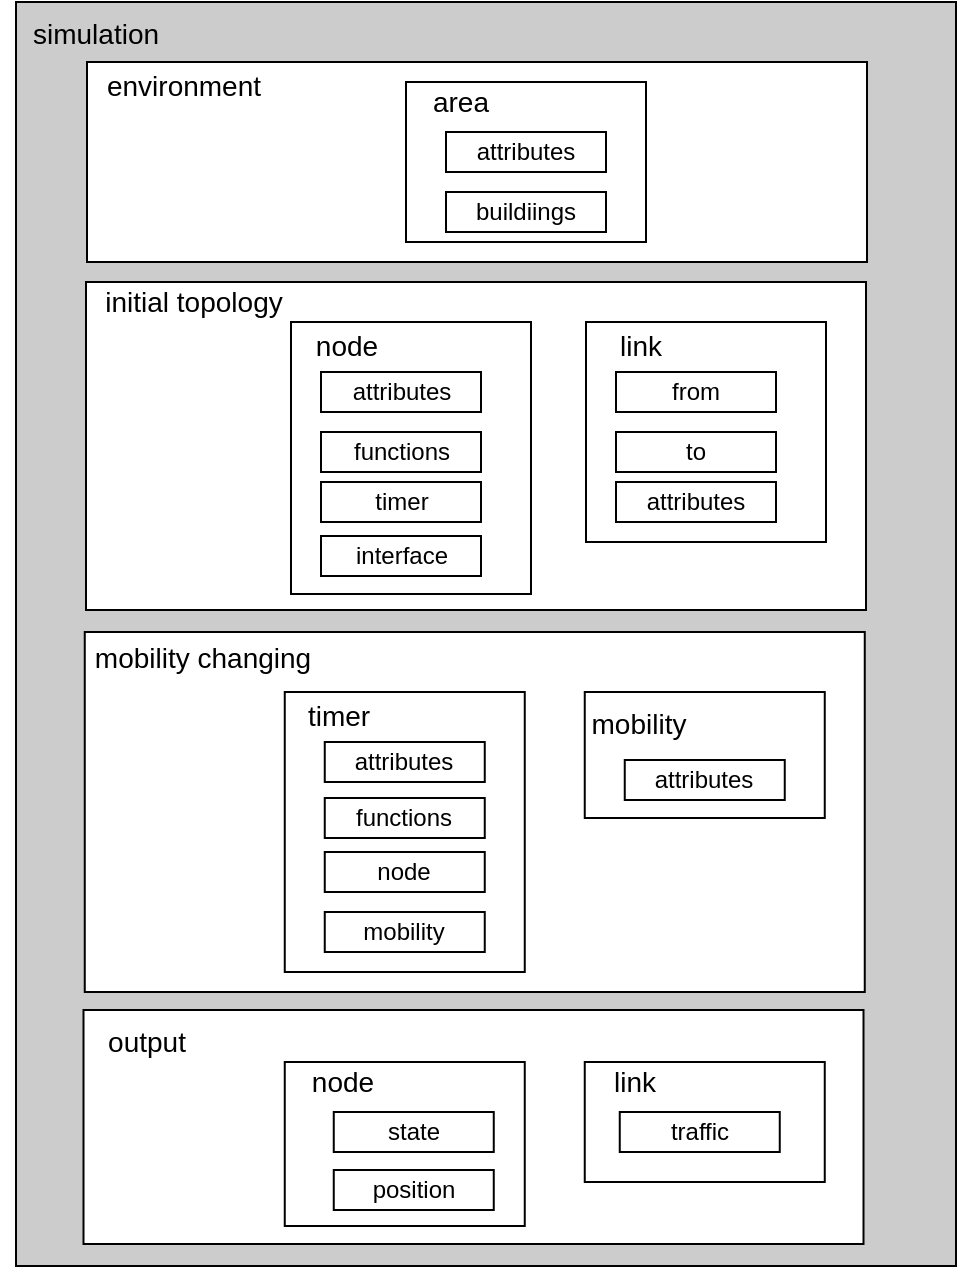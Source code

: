 <mxfile version="12.6.6" type="github">
  <diagram name="Page-1" id="929967ad-93f9-6ef4-fab6-5d389245f69c">
    <mxGraphModel dx="1398" dy="511" grid="0" gridSize="10" guides="1" tooltips="1" connect="1" arrows="1" fold="1" page="1" pageScale="1.5" pageWidth="1169" pageHeight="826" background="none" math="0" shadow="0">
      <root>
        <mxCell id="0" style=";html=1;"/>
        <mxCell id="1" style=";html=1;" parent="0"/>
        <mxCell id="5Qe0i08L96EMoIZPyxdd-1" value="" style="rounded=0;whiteSpace=wrap;html=1;fillColor=#CCCCCC;" vertex="1" parent="1">
          <mxGeometry x="360" y="510" width="470" height="632" as="geometry"/>
        </mxCell>
        <mxCell id="5Qe0i08L96EMoIZPyxdd-61" value="" style="rounded=0;whiteSpace=wrap;html=1;fillColor=#FFFFFF;" vertex="1" parent="1">
          <mxGeometry x="393.75" y="1014" width="390" height="117" as="geometry"/>
        </mxCell>
        <mxCell id="5Qe0i08L96EMoIZPyxdd-2" value="" style="rounded=0;whiteSpace=wrap;html=1;fillColor=#FFFFFF;" vertex="1" parent="1">
          <mxGeometry x="395.5" y="540" width="390" height="100" as="geometry"/>
        </mxCell>
        <mxCell id="5Qe0i08L96EMoIZPyxdd-3" value="&lt;font style=&quot;font-size: 14px&quot;&gt;environment&lt;/font&gt;" style="text;html=1;strokeColor=none;fillColor=none;align=center;verticalAlign=middle;whiteSpace=wrap;rounded=0;" vertex="1" parent="1">
          <mxGeometry x="403.5" y="542" width="80" height="20" as="geometry"/>
        </mxCell>
        <mxCell id="5Qe0i08L96EMoIZPyxdd-4" value="" style="rounded=0;whiteSpace=wrap;html=1;fillColor=#FFFFFF;" vertex="1" parent="1">
          <mxGeometry x="395" y="650" width="390" height="164" as="geometry"/>
        </mxCell>
        <mxCell id="5Qe0i08L96EMoIZPyxdd-5" value="&lt;font style=&quot;font-size: 14px&quot;&gt;initial topology&lt;/font&gt;" style="text;html=1;strokeColor=none;fillColor=none;align=center;verticalAlign=middle;whiteSpace=wrap;rounded=0;" vertex="1" parent="1">
          <mxGeometry x="393.75" y="650" width="110" height="20" as="geometry"/>
        </mxCell>
        <mxCell id="5Qe0i08L96EMoIZPyxdd-7" value="" style="rounded=0;whiteSpace=wrap;html=1;fillColor=#FFFFFF;" vertex="1" parent="1">
          <mxGeometry x="394.38" y="825" width="390" height="180" as="geometry"/>
        </mxCell>
        <mxCell id="5Qe0i08L96EMoIZPyxdd-8" value="&lt;font style=&quot;font-size: 14px&quot;&gt;mobility changing&lt;/font&gt;" style="text;html=1;strokeColor=none;fillColor=none;align=center;verticalAlign=middle;whiteSpace=wrap;rounded=0;" vertex="1" parent="1">
          <mxGeometry x="380.63" y="828" width="145" height="20" as="geometry"/>
        </mxCell>
        <mxCell id="5Qe0i08L96EMoIZPyxdd-10" value="&lt;font style=&quot;font-size: 14px&quot;&gt;output&lt;/font&gt;" style="text;html=1;strokeColor=none;fillColor=none;align=center;verticalAlign=middle;whiteSpace=wrap;rounded=0;" vertex="1" parent="1">
          <mxGeometry x="352.5" y="1020" width="145" height="20" as="geometry"/>
        </mxCell>
        <mxCell id="5Qe0i08L96EMoIZPyxdd-11" value="" style="rounded=0;whiteSpace=wrap;html=1;fillColor=#FFFFFF;" vertex="1" parent="1">
          <mxGeometry x="494.38" y="1040" width="120" height="82" as="geometry"/>
        </mxCell>
        <mxCell id="5Qe0i08L96EMoIZPyxdd-12" value="&lt;font style=&quot;font-size: 14px&quot;&gt;node&lt;/font&gt;" style="text;html=1;strokeColor=none;fillColor=none;align=center;verticalAlign=middle;whiteSpace=wrap;rounded=0;" vertex="1" parent="1">
          <mxGeometry x="451.38" y="1040" width="145" height="20" as="geometry"/>
        </mxCell>
        <mxCell id="5Qe0i08L96EMoIZPyxdd-15" value="" style="rounded=0;whiteSpace=wrap;html=1;fillColor=#FFFFFF;" vertex="1" parent="1">
          <mxGeometry x="644.38" y="1040" width="120" height="60" as="geometry"/>
        </mxCell>
        <mxCell id="5Qe0i08L96EMoIZPyxdd-16" value="&lt;span style=&quot;font-size: 14px&quot;&gt;link&lt;/span&gt;" style="text;html=1;strokeColor=none;fillColor=none;align=center;verticalAlign=middle;whiteSpace=wrap;rounded=0;" vertex="1" parent="1">
          <mxGeometry x="596.88" y="1040" width="145" height="20" as="geometry"/>
        </mxCell>
        <mxCell id="5Qe0i08L96EMoIZPyxdd-19" value="" style="rounded=0;whiteSpace=wrap;html=1;fillColor=#FFFFFF;" vertex="1" parent="1">
          <mxGeometry x="555" y="550" width="120" height="80" as="geometry"/>
        </mxCell>
        <mxCell id="5Qe0i08L96EMoIZPyxdd-20" value="&lt;span style=&quot;font-size: 14px&quot;&gt;area&lt;/span&gt;" style="text;html=1;strokeColor=none;fillColor=none;align=center;verticalAlign=middle;whiteSpace=wrap;rounded=0;" vertex="1" parent="1">
          <mxGeometry x="510" y="550" width="145" height="20" as="geometry"/>
        </mxCell>
        <mxCell id="5Qe0i08L96EMoIZPyxdd-21" value="" style="group" vertex="1" connectable="0" parent="1">
          <mxGeometry x="449.38" y="855" width="165" height="140" as="geometry"/>
        </mxCell>
        <mxCell id="5Qe0i08L96EMoIZPyxdd-18" value="" style="rounded=0;whiteSpace=wrap;html=1;fillColor=#FFFFFF;" vertex="1" parent="5Qe0i08L96EMoIZPyxdd-21">
          <mxGeometry x="45" width="120" height="140" as="geometry"/>
        </mxCell>
        <mxCell id="5Qe0i08L96EMoIZPyxdd-17" value="&lt;font style=&quot;font-size: 14px&quot;&gt;timer&lt;/font&gt;" style="text;html=1;strokeColor=none;fillColor=none;align=center;verticalAlign=middle;whiteSpace=wrap;rounded=0;" vertex="1" parent="5Qe0i08L96EMoIZPyxdd-21">
          <mxGeometry y="2" width="145" height="20" as="geometry"/>
        </mxCell>
        <mxCell id="5Qe0i08L96EMoIZPyxdd-54" value="attributes" style="rounded=0;whiteSpace=wrap;html=1;fillColor=#FFFFFF;" vertex="1" parent="5Qe0i08L96EMoIZPyxdd-21">
          <mxGeometry x="65" y="25" width="80" height="20" as="geometry"/>
        </mxCell>
        <mxCell id="5Qe0i08L96EMoIZPyxdd-55" value="functions" style="rounded=0;whiteSpace=wrap;html=1;fillColor=#FFFFFF;" vertex="1" parent="5Qe0i08L96EMoIZPyxdd-21">
          <mxGeometry x="65" y="53" width="80" height="20" as="geometry"/>
        </mxCell>
        <mxCell id="5Qe0i08L96EMoIZPyxdd-56" value="node" style="rounded=0;whiteSpace=wrap;html=1;fillColor=#FFFFFF;" vertex="1" parent="5Qe0i08L96EMoIZPyxdd-21">
          <mxGeometry x="65" y="80" width="80" height="20" as="geometry"/>
        </mxCell>
        <mxCell id="5Qe0i08L96EMoIZPyxdd-57" value="mobility" style="rounded=0;whiteSpace=wrap;html=1;fillColor=#FFFFFF;" vertex="1" parent="5Qe0i08L96EMoIZPyxdd-21">
          <mxGeometry x="65" y="110" width="80" height="20" as="geometry"/>
        </mxCell>
        <mxCell id="5Qe0i08L96EMoIZPyxdd-25" value="" style="group" vertex="1" connectable="0" parent="1">
          <mxGeometry x="600" y="670" width="165" height="110" as="geometry"/>
        </mxCell>
        <mxCell id="5Qe0i08L96EMoIZPyxdd-26" value="" style="rounded=0;whiteSpace=wrap;html=1;fillColor=#FFFFFF;" vertex="1" parent="5Qe0i08L96EMoIZPyxdd-25">
          <mxGeometry x="45" width="120" height="110" as="geometry"/>
        </mxCell>
        <mxCell id="5Qe0i08L96EMoIZPyxdd-27" value="&lt;font style=&quot;font-size: 14px&quot;&gt;link&lt;/font&gt;" style="text;html=1;strokeColor=none;fillColor=none;align=center;verticalAlign=middle;whiteSpace=wrap;rounded=0;" vertex="1" parent="5Qe0i08L96EMoIZPyxdd-25">
          <mxGeometry y="2" width="145" height="20" as="geometry"/>
        </mxCell>
        <mxCell id="5Qe0i08L96EMoIZPyxdd-43" value="from" style="rounded=0;whiteSpace=wrap;html=1;fillColor=#FFFFFF;" vertex="1" parent="5Qe0i08L96EMoIZPyxdd-25">
          <mxGeometry x="60" y="25" width="80" height="20" as="geometry"/>
        </mxCell>
        <mxCell id="5Qe0i08L96EMoIZPyxdd-44" value="to" style="rounded=0;whiteSpace=wrap;html=1;fillColor=#FFFFFF;" vertex="1" parent="5Qe0i08L96EMoIZPyxdd-25">
          <mxGeometry x="60" y="55" width="80" height="20" as="geometry"/>
        </mxCell>
        <mxCell id="5Qe0i08L96EMoIZPyxdd-45" value="attributes" style="rounded=0;whiteSpace=wrap;html=1;fillColor=#FFFFFF;" vertex="1" parent="5Qe0i08L96EMoIZPyxdd-25">
          <mxGeometry x="60" y="80" width="80" height="20" as="geometry"/>
        </mxCell>
        <mxCell id="5Qe0i08L96EMoIZPyxdd-28" value="&lt;span style=&quot;font-size: 14px&quot;&gt;simulation&lt;/span&gt;" style="text;html=1;strokeColor=none;fillColor=none;align=center;verticalAlign=middle;whiteSpace=wrap;rounded=0;" vertex="1" parent="1">
          <mxGeometry x="360" y="516" width="80" height="20" as="geometry"/>
        </mxCell>
        <mxCell id="5Qe0i08L96EMoIZPyxdd-40" value="attributes" style="rounded=0;whiteSpace=wrap;html=1;fillColor=#FFFFFF;" vertex="1" parent="1">
          <mxGeometry x="575" y="575" width="80" height="20" as="geometry"/>
        </mxCell>
        <mxCell id="5Qe0i08L96EMoIZPyxdd-41" value="buildiings" style="rounded=0;whiteSpace=wrap;html=1;fillColor=#FFFFFF;" vertex="1" parent="1">
          <mxGeometry x="575" y="605" width="80" height="20" as="geometry"/>
        </mxCell>
        <mxCell id="5Qe0i08L96EMoIZPyxdd-46" value="" style="rounded=0;whiteSpace=wrap;html=1;fillColor=#FFFFFF;" vertex="1" parent="1">
          <mxGeometry x="497.5" y="670" width="120" height="136" as="geometry"/>
        </mxCell>
        <mxCell id="5Qe0i08L96EMoIZPyxdd-47" value="&lt;font style=&quot;font-size: 14px&quot;&gt;node&lt;/font&gt;" style="text;html=1;strokeColor=none;fillColor=none;align=center;verticalAlign=middle;whiteSpace=wrap;rounded=0;" vertex="1" parent="1">
          <mxGeometry x="452.5" y="672" width="145" height="20" as="geometry"/>
        </mxCell>
        <mxCell id="5Qe0i08L96EMoIZPyxdd-48" value="attributes" style="rounded=0;whiteSpace=wrap;html=1;fillColor=#FFFFFF;" vertex="1" parent="1">
          <mxGeometry x="512.5" y="695" width="80" height="20" as="geometry"/>
        </mxCell>
        <mxCell id="5Qe0i08L96EMoIZPyxdd-49" value="functions" style="rounded=0;whiteSpace=wrap;html=1;fillColor=#FFFFFF;" vertex="1" parent="1">
          <mxGeometry x="512.5" y="725" width="80" height="20" as="geometry"/>
        </mxCell>
        <mxCell id="5Qe0i08L96EMoIZPyxdd-50" value="timer" style="rounded=0;whiteSpace=wrap;html=1;fillColor=#FFFFFF;" vertex="1" parent="1">
          <mxGeometry x="512.5" y="750" width="80" height="20" as="geometry"/>
        </mxCell>
        <mxCell id="5Qe0i08L96EMoIZPyxdd-51" value="" style="group" vertex="1" connectable="0" parent="1">
          <mxGeometry x="599.38" y="855" width="165" height="63" as="geometry"/>
        </mxCell>
        <mxCell id="5Qe0i08L96EMoIZPyxdd-52" value="" style="rounded=0;whiteSpace=wrap;html=1;fillColor=#FFFFFF;" vertex="1" parent="5Qe0i08L96EMoIZPyxdd-51">
          <mxGeometry x="45" width="120" height="63" as="geometry"/>
        </mxCell>
        <mxCell id="5Qe0i08L96EMoIZPyxdd-53" value="&lt;font style=&quot;font-size: 14px&quot;&gt;mobility&lt;/font&gt;" style="text;html=1;strokeColor=none;fillColor=none;align=center;verticalAlign=middle;whiteSpace=wrap;rounded=0;" vertex="1" parent="5Qe0i08L96EMoIZPyxdd-51">
          <mxGeometry y="6" width="145" height="20" as="geometry"/>
        </mxCell>
        <mxCell id="5Qe0i08L96EMoIZPyxdd-58" value="attributes" style="rounded=0;whiteSpace=wrap;html=1;fillColor=#FFFFFF;" vertex="1" parent="5Qe0i08L96EMoIZPyxdd-51">
          <mxGeometry x="65" y="34" width="80" height="20" as="geometry"/>
        </mxCell>
        <mxCell id="5Qe0i08L96EMoIZPyxdd-62" value="traffic" style="rounded=0;whiteSpace=wrap;html=1;fillColor=#FFFFFF;" vertex="1" parent="1">
          <mxGeometry x="661.88" y="1065" width="80" height="20" as="geometry"/>
        </mxCell>
        <mxCell id="5Qe0i08L96EMoIZPyxdd-63" value="state" style="rounded=0;whiteSpace=wrap;html=1;fillColor=#FFFFFF;" vertex="1" parent="1">
          <mxGeometry x="518.88" y="1065" width="80" height="20" as="geometry"/>
        </mxCell>
        <mxCell id="5Qe0i08L96EMoIZPyxdd-64" value="position" style="rounded=0;whiteSpace=wrap;html=1;fillColor=#FFFFFF;" vertex="1" parent="1">
          <mxGeometry x="518.88" y="1094" width="80" height="20" as="geometry"/>
        </mxCell>
        <mxCell id="5Qe0i08L96EMoIZPyxdd-65" value="interface" style="rounded=0;whiteSpace=wrap;html=1;fillColor=#FFFFFF;" vertex="1" parent="1">
          <mxGeometry x="512.5" y="777" width="80" height="20" as="geometry"/>
        </mxCell>
      </root>
    </mxGraphModel>
  </diagram>
</mxfile>

